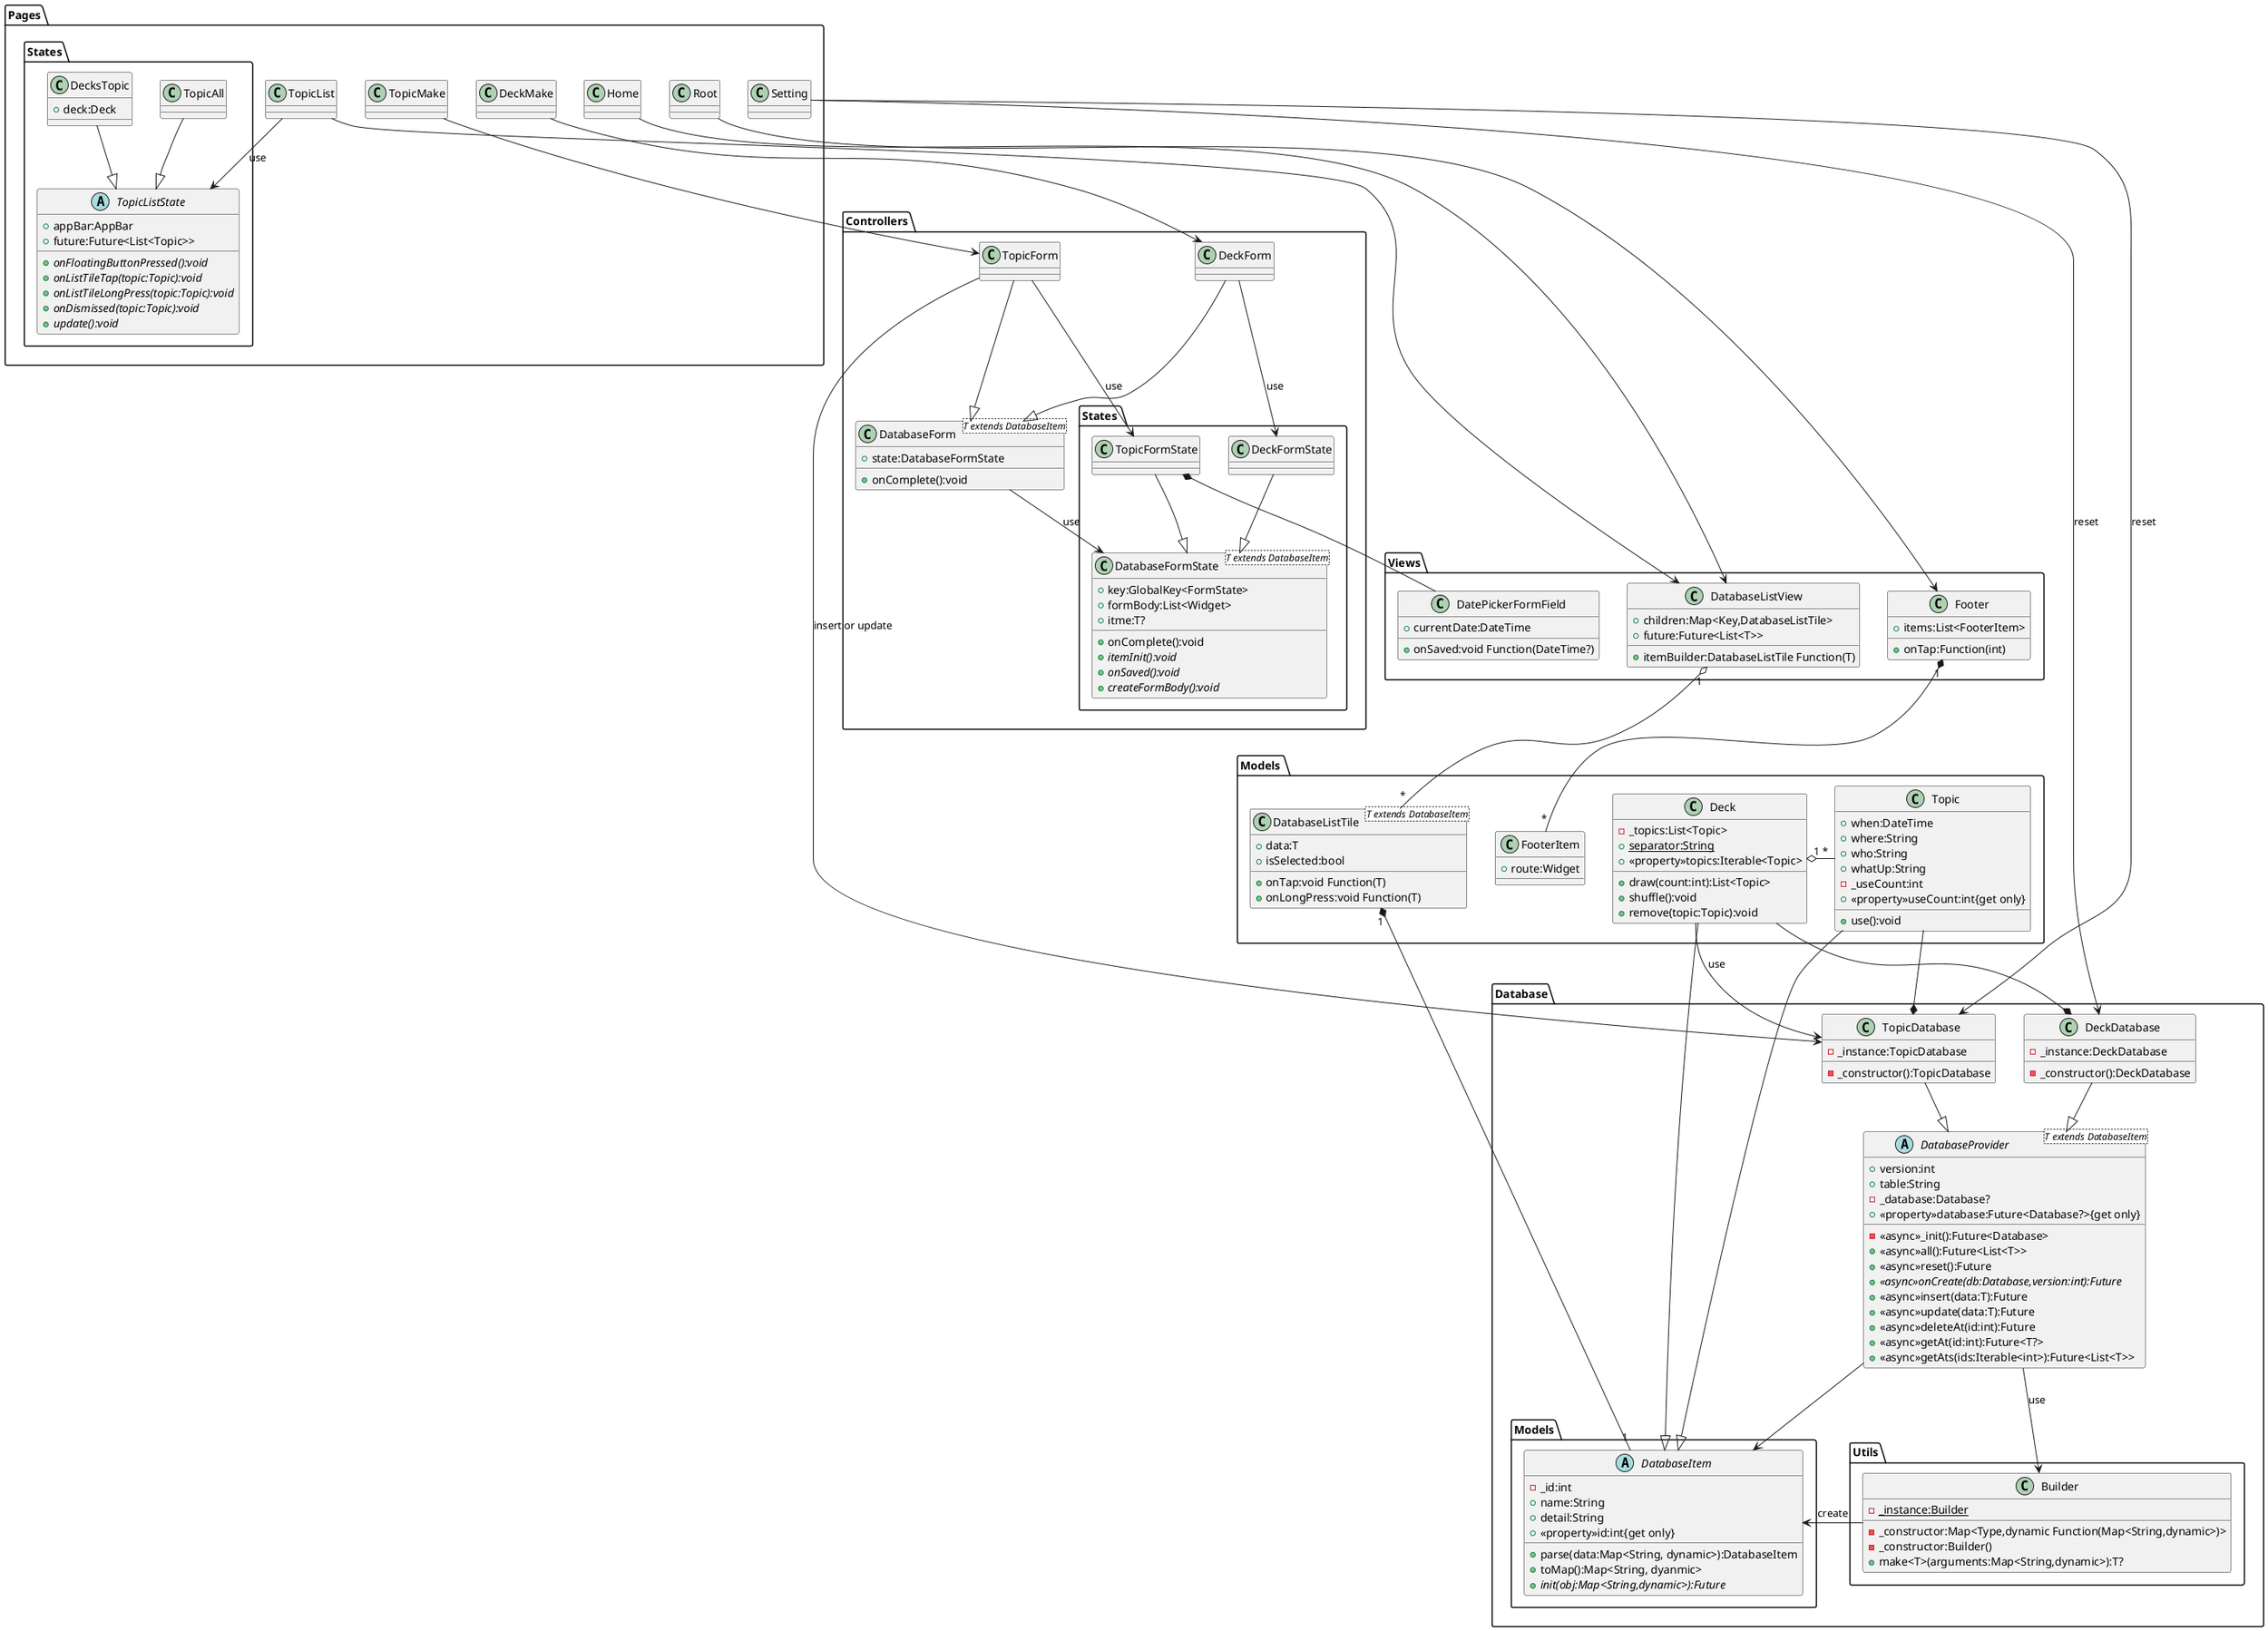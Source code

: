 @startuml Conversation deck cards
package Controllers
{
    package "States "
    {
        class DatabaseFormState<T extends DatabaseItem>
        {
            +key:GlobalKey<FormState>
            +formBody:List<Widget>
            +itme:T?
            +onComplete():void
            +{abstract}itemInit():void
            +{abstract}onSaved():void
            +{abstract}createFormBody():void
        }
        class DeckFormState
        class TopicFormState

    }
    class DatabaseForm<T extends DatabaseItem>
    {
        +state:DatabaseFormState
        +onComplete():void
    }
    class DeckForm
    class TopicForm
}

package Database
{
    package Models
    {
        abstract DatabaseItem
        {
            -_id:int
            +name:String
            +detail:String
            +<<property>>id:int{get only}
            +parse(data:Map<String, dynamic>):DatabaseItem
            +toMap():Map<String, dyanmic>
            +{abstract}init(obj:Map<String,dynamic>):Future
        }
    }
    package Utils
    {
        class Builder
        {
            -_constructor:Map<Type,dynamic Function(Map<String,dynamic>)>
            -{static}_instance:Builder
            -_constructor:Builder()
            +make<T>(arguments:Map<String,dynamic>):T?
        }
    }
    abstract DatabaseProvider<T extends DatabaseItem>
    {
        +version:int
        +table:String
        -_database:Database?
        +<<property>>database:Future<Database?>{get only}
        -<<async>>_init():Future<Database>
        +<<async>>all():Future<List<T>>
        +<<async>>reset():Future
        +{abstract}<<async>>onCreate(db:Database,version:int):Future
        +<<async>>insert(data:T):Future
        +<<async>>update(data:T):Future
        +<<async>>deleteAt(id:int):Future
        +<<async>>getAt(id:int):Future<T?>
        +<<async>>getAts(ids:Iterable<int>):Future<List<T>>
    }
    class DeckDatabase
    {
        -_instance:DeckDatabase
        -_constructor():DeckDatabase
    }
    class TopicDatabase
    {
        -_instance:TopicDatabase
        -_constructor():TopicDatabase
    }
}

package "Models "
{
    class DatabaseListTile<T extends DatabaseItem>
    {
        +data:T
        +onTap:void Function(T)
        +onLongPress:void Function(T)
        +isSelected:bool
    }
    class Deck
    {
        -_topics:List<Topic>
        +{static}separator:String
        +<<property>>topics:Iterable<Topic>
        +draw(count:int):List<Topic>
        +shuffle():void
        +remove(topic:Topic):void
    }
    class FooterItem
    {
        +route:Widget
    }
    class Topic
    {
        +when:DateTime
        +where:String
        +who:String
        +whatUp:String
        -_useCount:int
        +<<property>>useCount:int{get only}
        +use():void
    }
}
package Pages
{
    package States
    {
        abstract TopicListState
        {
            +appBar:AppBar
            +future:Future<List<Topic>>
            +{abstract}onFloatingButtonPressed():void
            +{abstract}onListTileTap(topic:Topic):void
            +{abstract}onListTileLongPress(topic:Topic):void
            +{abstract}onDismissed(topic:Topic):void
            +{abstract}update():void
        }
        class TopicAll
        class DecksTopic
        {
            +deck:Deck
        }
    }
    class DeckMake
    class Home
    class Root
    class TopicList
    class TopicMake
    class Setting
}
package Views
{
    class DatabaseListView
    {
        +children:Map<Key,DatabaseListTile>
        +future:Future<List<T>>
        +itemBuilder:DatabaseListTile Function(T)
    }
    class DatePickerFormField
    {
        +currentDate:DateTime
        +onSaved:void Function(DateTime?)
    }
    class Footer
    {
        +items:List<FooterItem>
        +onTap:Function(int)
    }
}

DatabaseProvider --> DatabaseItem
DatabaseProvider --> Builder : use
Deck --> TopicDatabase : use
Root --> Footer
Home --> DatabaseListView
TopicList --> DatabaseListView
TopicMake --> TopicForm
TopicForm --> TopicDatabase : insert or update
Builder -left-> DatabaseItem : create
TopicList --> TopicListState : use
DatabaseForm --> DatabaseFormState : use
TopicForm --> TopicFormState : use
DeckForm --> DeckFormState : use
Setting --> DeckDatabase : reset
Setting --> TopicDatabase : reset
DeckMake --> DeckForm

DeckDatabase --|> DatabaseProvider
TopicDatabase --|> DatabaseProvider
Deck --|> DatabaseItem
Topic --|> DatabaseItem
TopicAll --|> TopicListState
DecksTopic --|> TopicListState
TopicForm --|> DatabaseForm
TopicFormState --|> DatabaseFormState
DeckForm --|> DatabaseForm
DeckFormState --|> DatabaseFormState

DeckDatabase *-up- Deck
TopicDatabase *-up- Topic
Footer "1" *-- "*" FooterItem
DatabaseListTile "1" *-- "1" DatabaseItem
TopicFormState *-- DatePickerFormField

Deck "1" o-right- "*" Topic
DatabaseListView "1" o-- "*" DatabaseListTile

@enduml